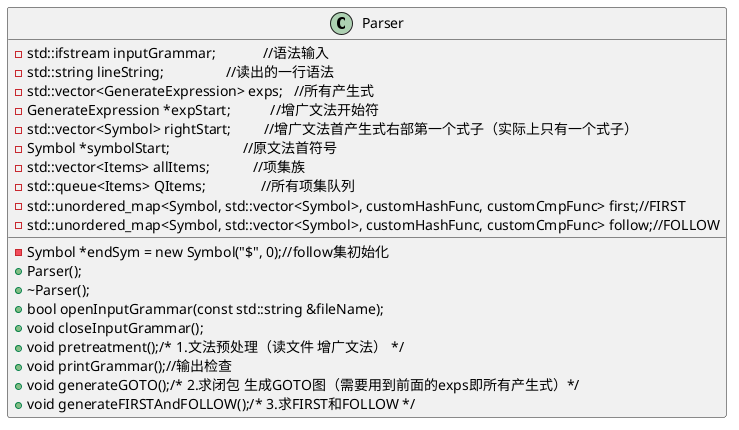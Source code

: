 @startuml

class Parser {
    -std::ifstream inputGrammar;             //语法输入
    -std::string lineString;                 //读出的一行语法
    -std::vector<GenerateExpression> exps;   //所有产生式
    -GenerateExpression *expStart;           //增广文法开始符
    -std::vector<Symbol> rightStart;         //增广文法首产生式右部第一个式子（实际上只有一个式子）
    -Symbol *symbolStart;                    //原文法首符号
    -std::vector<Items> allItems;            //项集族
    -std::queue<Items> QItems;               //所有项集队列
    -std::unordered_map<Symbol, std::vector<Symbol>, customHashFunc, customCmpFunc> first;//FIRST
    -std::unordered_map<Symbol, std::vector<Symbol>, customHashFunc, customCmpFunc> follow;//FOLLOW
    -Symbol *endSym = new Symbol("$", 0);//follow集初始化
    +Parser();
    +~Parser();
    +bool openInputGrammar(const std::string &fileName);
    +void closeInputGrammar();
    +void pretreatment();/* 1.文法预处理（读文件 增广文法） */
    +void printGrammar();//输出检查
    +void generateGOTO();/* 2.求闭包 生成GOTO图（需要用到前面的exps即所有产生式）*/
    +void generateFIRSTAndFOLLOW();/* 3.求FIRST和FOLLOW */
}

@enduml